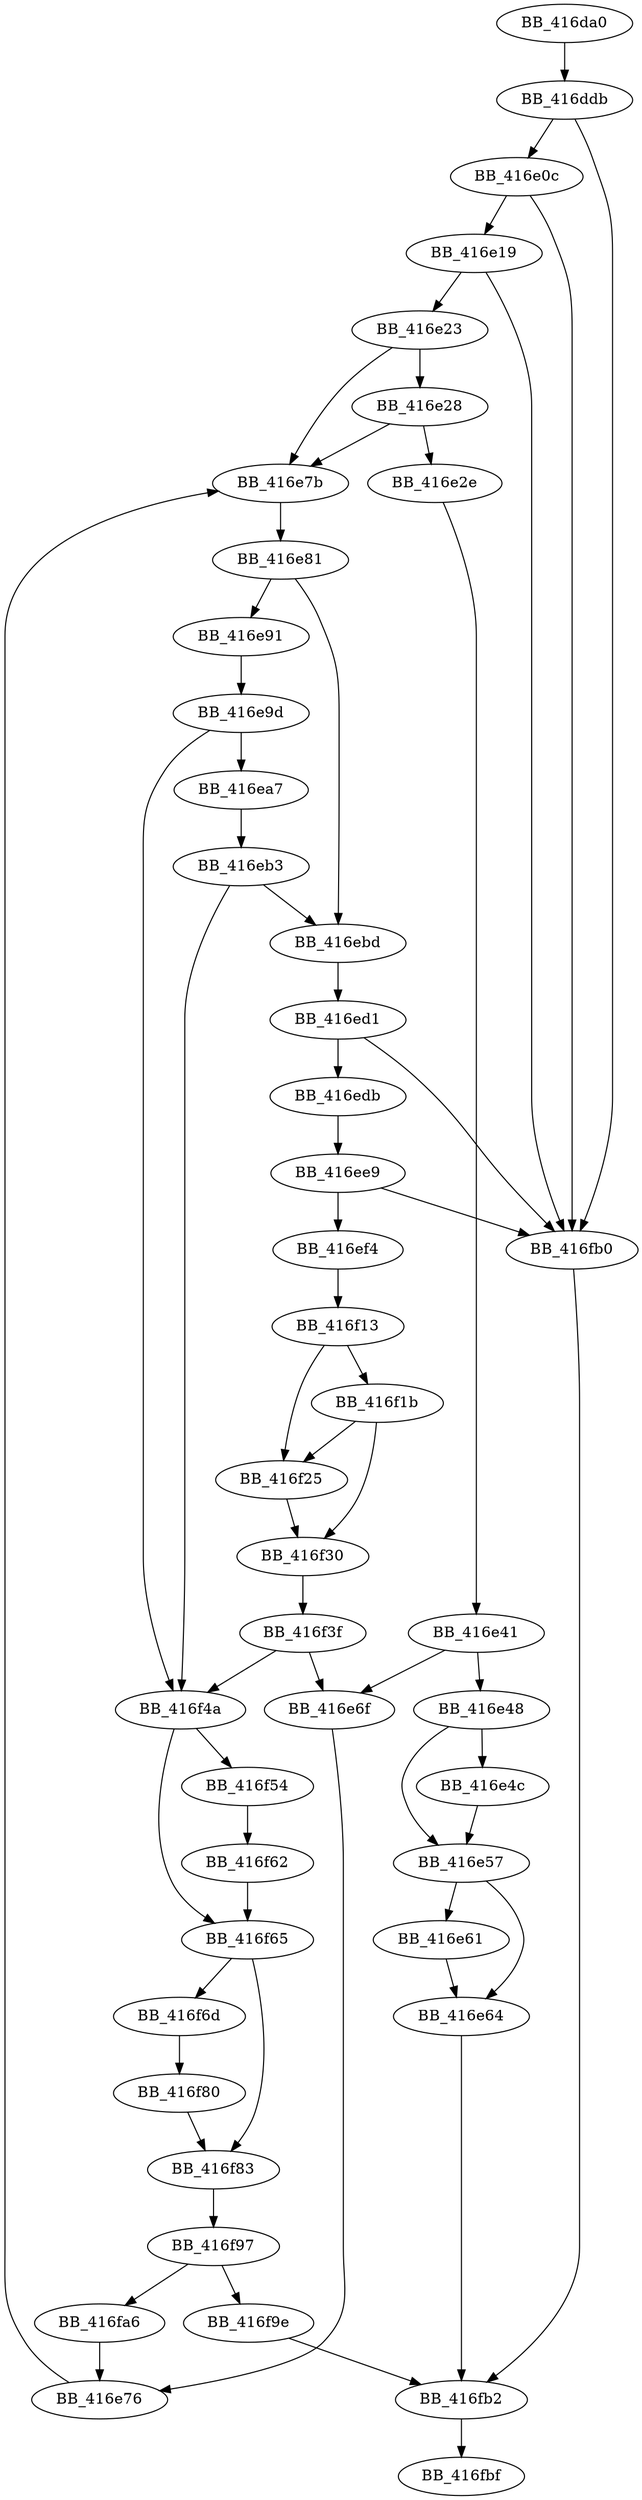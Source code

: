 DiGraph __expandlocale{
BB_416da0->BB_416ddb
BB_416ddb->BB_416e0c
BB_416ddb->BB_416fb0
BB_416e0c->BB_416e19
BB_416e0c->BB_416fb0
BB_416e19->BB_416e23
BB_416e19->BB_416fb0
BB_416e23->BB_416e28
BB_416e23->BB_416e7b
BB_416e28->BB_416e2e
BB_416e28->BB_416e7b
BB_416e2e->BB_416e41
BB_416e41->BB_416e48
BB_416e41->BB_416e6f
BB_416e48->BB_416e4c
BB_416e48->BB_416e57
BB_416e4c->BB_416e57
BB_416e57->BB_416e61
BB_416e57->BB_416e64
BB_416e61->BB_416e64
BB_416e64->BB_416fb2
BB_416e6f->BB_416e76
BB_416e76->BB_416e7b
BB_416e7b->BB_416e81
BB_416e81->BB_416e91
BB_416e81->BB_416ebd
BB_416e91->BB_416e9d
BB_416e9d->BB_416ea7
BB_416e9d->BB_416f4a
BB_416ea7->BB_416eb3
BB_416eb3->BB_416ebd
BB_416eb3->BB_416f4a
BB_416ebd->BB_416ed1
BB_416ed1->BB_416edb
BB_416ed1->BB_416fb0
BB_416edb->BB_416ee9
BB_416ee9->BB_416ef4
BB_416ee9->BB_416fb0
BB_416ef4->BB_416f13
BB_416f13->BB_416f1b
BB_416f13->BB_416f25
BB_416f1b->BB_416f25
BB_416f1b->BB_416f30
BB_416f25->BB_416f30
BB_416f30->BB_416f3f
BB_416f3f->BB_416e6f
BB_416f3f->BB_416f4a
BB_416f4a->BB_416f54
BB_416f4a->BB_416f65
BB_416f54->BB_416f62
BB_416f62->BB_416f65
BB_416f65->BB_416f6d
BB_416f65->BB_416f83
BB_416f6d->BB_416f80
BB_416f80->BB_416f83
BB_416f83->BB_416f97
BB_416f97->BB_416f9e
BB_416f97->BB_416fa6
BB_416f9e->BB_416fb2
BB_416fa6->BB_416e76
BB_416fb0->BB_416fb2
BB_416fb2->BB_416fbf
}
